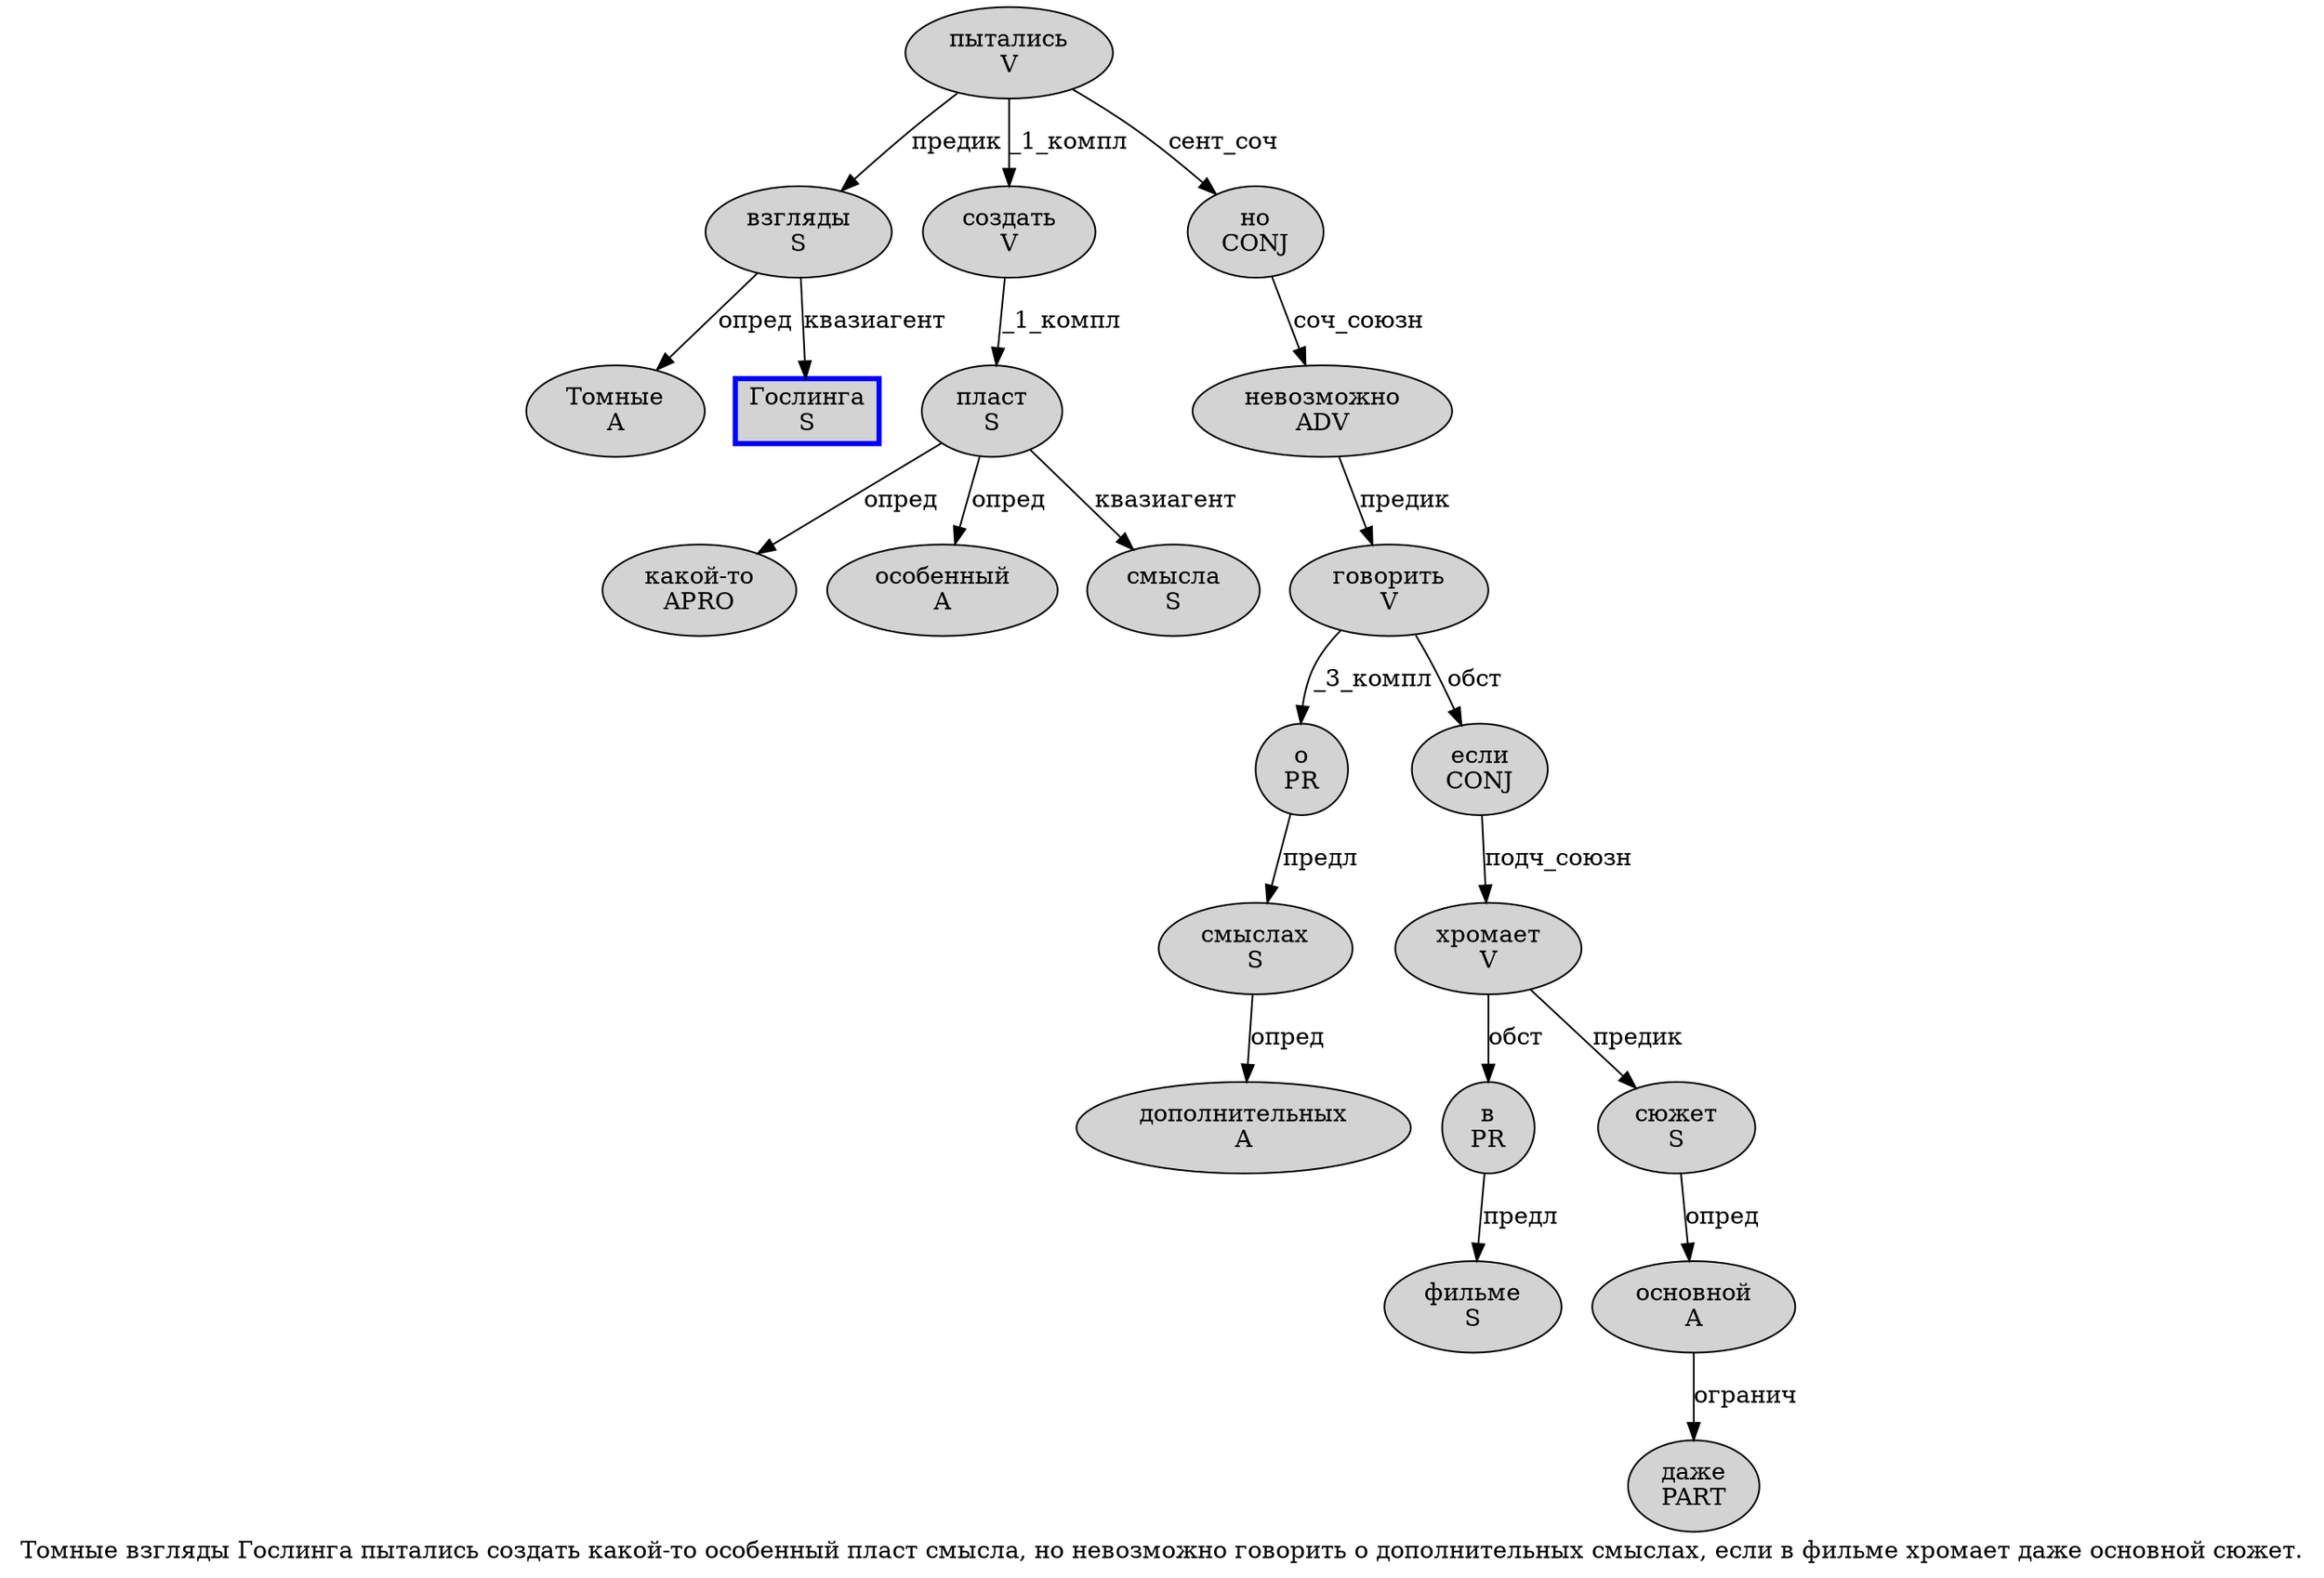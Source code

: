 digraph SENTENCE_2613 {
	graph [label="Томные взгляды Гослинга пытались создать какой-то особенный пласт смысла, но невозможно говорить о дополнительных смыслах, если в фильме хромает даже основной сюжет."]
	node [style=filled]
		0 [label="Томные
A" color="" fillcolor=lightgray penwidth=1 shape=ellipse]
		1 [label="взгляды
S" color="" fillcolor=lightgray penwidth=1 shape=ellipse]
		2 [label="Гослинга
S" color=blue fillcolor=lightgray penwidth=3 shape=box]
		3 [label="пытались
V" color="" fillcolor=lightgray penwidth=1 shape=ellipse]
		4 [label="создать
V" color="" fillcolor=lightgray penwidth=1 shape=ellipse]
		5 [label="какой-то
APRO" color="" fillcolor=lightgray penwidth=1 shape=ellipse]
		6 [label="особенный
A" color="" fillcolor=lightgray penwidth=1 shape=ellipse]
		7 [label="пласт
S" color="" fillcolor=lightgray penwidth=1 shape=ellipse]
		8 [label="смысла
S" color="" fillcolor=lightgray penwidth=1 shape=ellipse]
		10 [label="но
CONJ" color="" fillcolor=lightgray penwidth=1 shape=ellipse]
		11 [label="невозможно
ADV" color="" fillcolor=lightgray penwidth=1 shape=ellipse]
		12 [label="говорить
V" color="" fillcolor=lightgray penwidth=1 shape=ellipse]
		13 [label="о
PR" color="" fillcolor=lightgray penwidth=1 shape=ellipse]
		14 [label="дополнительных
A" color="" fillcolor=lightgray penwidth=1 shape=ellipse]
		15 [label="смыслах
S" color="" fillcolor=lightgray penwidth=1 shape=ellipse]
		17 [label="если
CONJ" color="" fillcolor=lightgray penwidth=1 shape=ellipse]
		18 [label="в
PR" color="" fillcolor=lightgray penwidth=1 shape=ellipse]
		19 [label="фильме
S" color="" fillcolor=lightgray penwidth=1 shape=ellipse]
		20 [label="хромает
V" color="" fillcolor=lightgray penwidth=1 shape=ellipse]
		21 [label="даже
PART" color="" fillcolor=lightgray penwidth=1 shape=ellipse]
		22 [label="основной
A" color="" fillcolor=lightgray penwidth=1 shape=ellipse]
		23 [label="сюжет
S" color="" fillcolor=lightgray penwidth=1 shape=ellipse]
			7 -> 5 [label="опред"]
			7 -> 6 [label="опред"]
			7 -> 8 [label="квазиагент"]
			1 -> 0 [label="опред"]
			1 -> 2 [label="квазиагент"]
			3 -> 1 [label="предик"]
			3 -> 4 [label="_1_компл"]
			3 -> 10 [label="сент_соч"]
			4 -> 7 [label="_1_компл"]
			13 -> 15 [label="предл"]
			15 -> 14 [label="опред"]
			17 -> 20 [label="подч_союзн"]
			22 -> 21 [label="огранич"]
			20 -> 18 [label="обст"]
			20 -> 23 [label="предик"]
			23 -> 22 [label="опред"]
			18 -> 19 [label="предл"]
			11 -> 12 [label="предик"]
			12 -> 13 [label="_3_компл"]
			12 -> 17 [label="обст"]
			10 -> 11 [label="соч_союзн"]
}